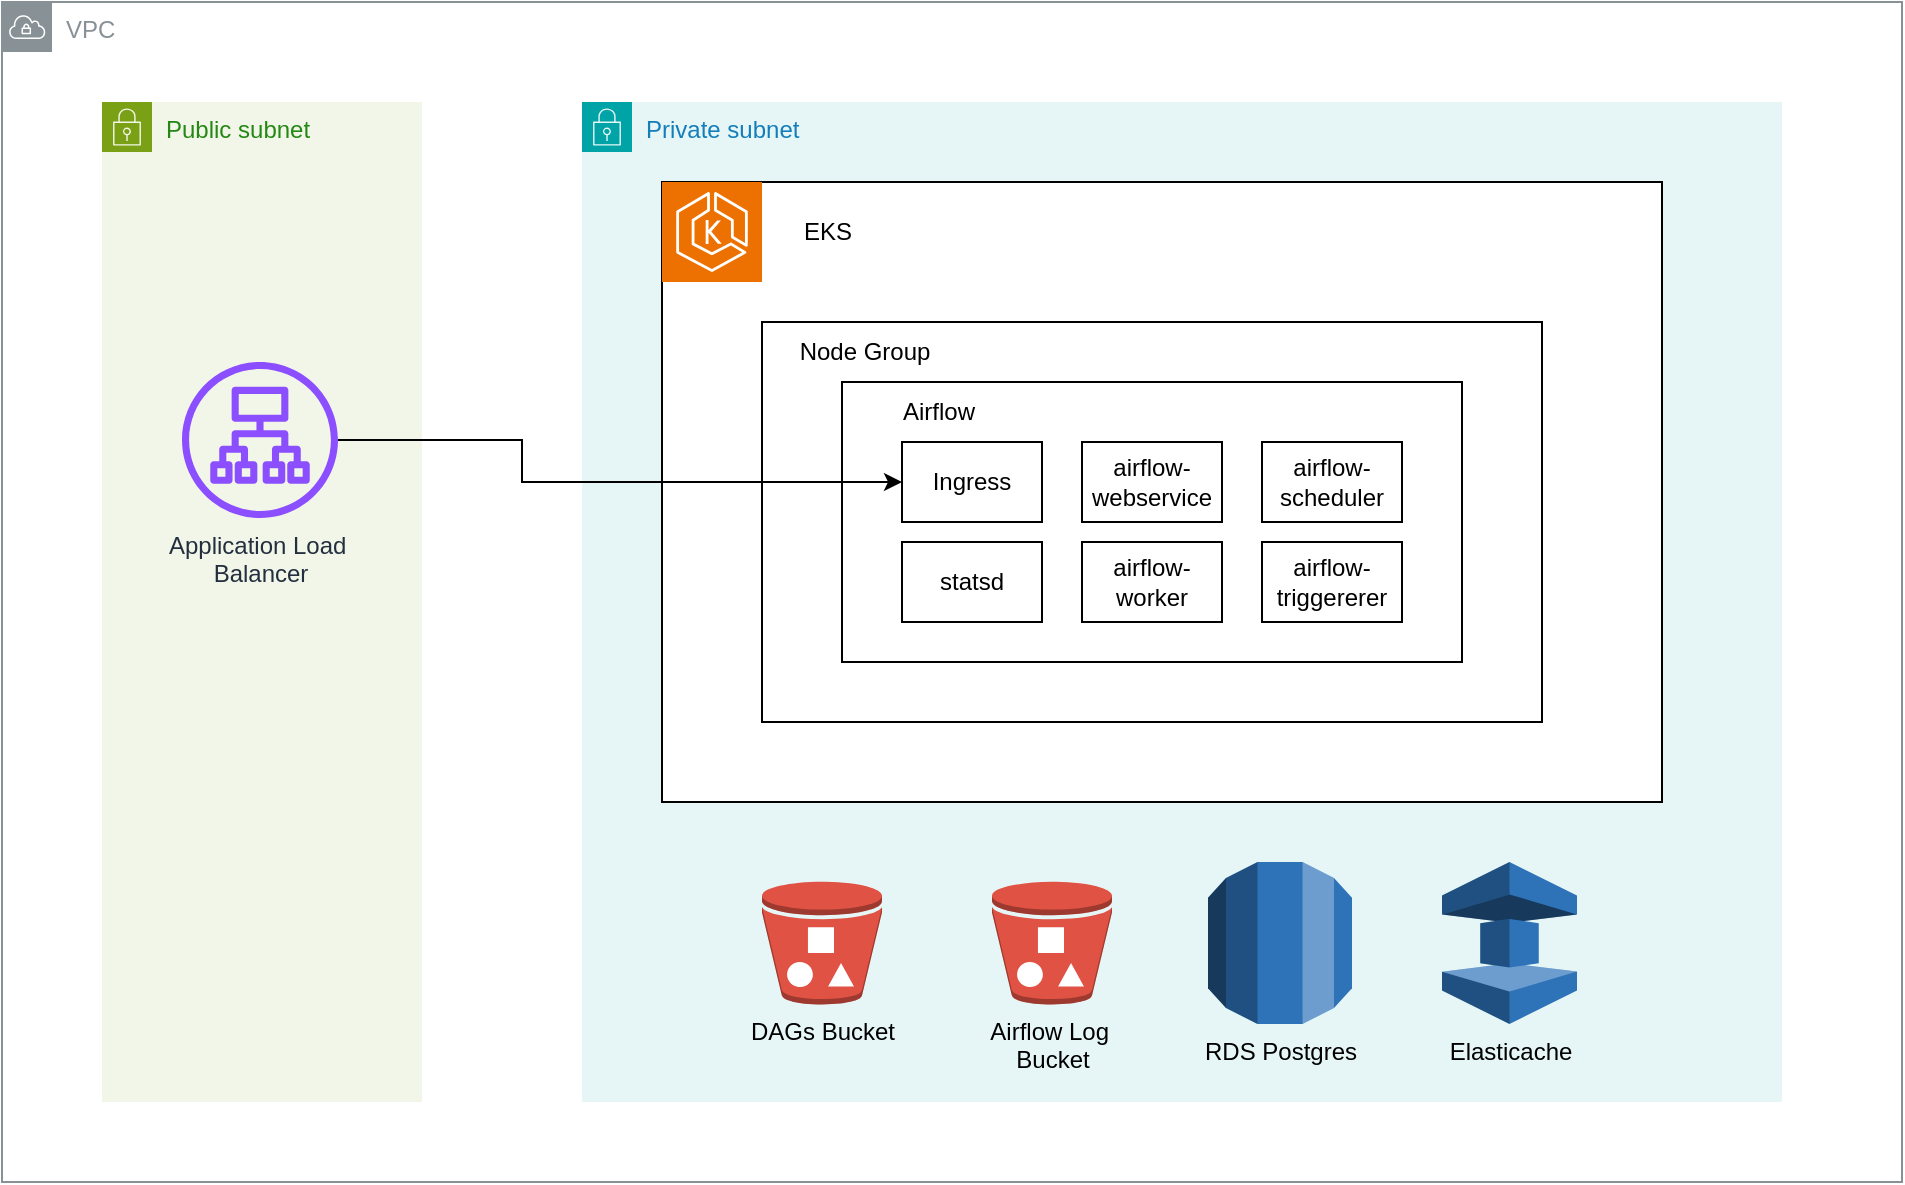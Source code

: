 <mxfile version="24.7.6">
  <diagram name="Página-1" id="OF_5TvAGyf2ryyTDgMmn">
    <mxGraphModel dx="1762" dy="777" grid="1" gridSize="10" guides="1" tooltips="1" connect="1" arrows="1" fold="1" page="1" pageScale="1" pageWidth="827" pageHeight="1169" math="0" shadow="0">
      <root>
        <mxCell id="0" />
        <mxCell id="1" parent="0" />
        <mxCell id="SNIxnUnF9VFZRmYHE7ty-3" value="VPC" style="sketch=0;outlineConnect=0;gradientColor=none;html=1;whiteSpace=wrap;fontSize=12;fontStyle=0;shape=mxgraph.aws4.group;grIcon=mxgraph.aws4.group_vpc;strokeColor=#879196;fillColor=none;verticalAlign=top;align=left;spacingLeft=30;fontColor=#879196;dashed=0;" vertex="1" parent="1">
          <mxGeometry x="30" y="310" width="950" height="590" as="geometry" />
        </mxCell>
        <mxCell id="SNIxnUnF9VFZRmYHE7ty-7" value="Public subnet" style="points=[[0,0],[0.25,0],[0.5,0],[0.75,0],[1,0],[1,0.25],[1,0.5],[1,0.75],[1,1],[0.75,1],[0.5,1],[0.25,1],[0,1],[0,0.75],[0,0.5],[0,0.25]];outlineConnect=0;gradientColor=none;html=1;whiteSpace=wrap;fontSize=12;fontStyle=0;container=1;pointerEvents=0;collapsible=0;recursiveResize=0;shape=mxgraph.aws4.group;grIcon=mxgraph.aws4.group_security_group;grStroke=0;strokeColor=#7AA116;fillColor=#F2F6E8;verticalAlign=top;align=left;spacingLeft=30;fontColor=#248814;dashed=0;" vertex="1" parent="1">
          <mxGeometry x="80" y="360" width="160" height="500" as="geometry" />
        </mxCell>
        <mxCell id="SNIxnUnF9VFZRmYHE7ty-10" value="Application Load&amp;nbsp;&lt;div&gt;Balancer&lt;/div&gt;" style="sketch=0;outlineConnect=0;fontColor=#232F3E;gradientColor=none;fillColor=#8C4FFF;strokeColor=none;dashed=0;verticalLabelPosition=bottom;verticalAlign=top;align=center;html=1;fontSize=12;fontStyle=0;aspect=fixed;pointerEvents=1;shape=mxgraph.aws4.application_load_balancer;" vertex="1" parent="SNIxnUnF9VFZRmYHE7ty-7">
          <mxGeometry x="40" y="130" width="78" height="78" as="geometry" />
        </mxCell>
        <mxCell id="SNIxnUnF9VFZRmYHE7ty-9" value="Private subnet" style="points=[[0,0],[0.25,0],[0.5,0],[0.75,0],[1,0],[1,0.25],[1,0.5],[1,0.75],[1,1],[0.75,1],[0.5,1],[0.25,1],[0,1],[0,0.75],[0,0.5],[0,0.25]];outlineConnect=0;gradientColor=none;html=1;whiteSpace=wrap;fontSize=12;fontStyle=0;container=1;pointerEvents=0;collapsible=0;recursiveResize=0;shape=mxgraph.aws4.group;grIcon=mxgraph.aws4.group_security_group;grStroke=0;strokeColor=#00A4A6;fillColor=#E6F6F7;verticalAlign=top;align=left;spacingLeft=30;fontColor=#147EBA;dashed=0;" vertex="1" parent="1">
          <mxGeometry x="320" y="360" width="600" height="500" as="geometry" />
        </mxCell>
        <mxCell id="SNIxnUnF9VFZRmYHE7ty-26" value="DAGs Bucket" style="outlineConnect=0;dashed=0;verticalLabelPosition=bottom;verticalAlign=top;align=center;html=1;shape=mxgraph.aws3.bucket_with_objects;fillColor=#E05243;gradientColor=none;" vertex="1" parent="SNIxnUnF9VFZRmYHE7ty-9">
          <mxGeometry x="90" y="389.75" width="60" height="61.5" as="geometry" />
        </mxCell>
        <mxCell id="SNIxnUnF9VFZRmYHE7ty-29" value="Airflow Log&amp;nbsp;&lt;div&gt;Bucket&lt;/div&gt;" style="outlineConnect=0;dashed=0;verticalLabelPosition=bottom;verticalAlign=top;align=center;html=1;shape=mxgraph.aws3.bucket_with_objects;fillColor=#E05243;gradientColor=none;" vertex="1" parent="SNIxnUnF9VFZRmYHE7ty-9">
          <mxGeometry x="205" y="389.75" width="60" height="61.5" as="geometry" />
        </mxCell>
        <mxCell id="SNIxnUnF9VFZRmYHE7ty-30" value="RDS Postgres" style="outlineConnect=0;dashed=0;verticalLabelPosition=bottom;verticalAlign=top;align=center;html=1;shape=mxgraph.aws3.rds;fillColor=#2E73B8;gradientColor=none;" vertex="1" parent="SNIxnUnF9VFZRmYHE7ty-9">
          <mxGeometry x="313" y="380" width="72" height="81" as="geometry" />
        </mxCell>
        <mxCell id="SNIxnUnF9VFZRmYHE7ty-32" value="Elasticache" style="outlineConnect=0;dashed=0;verticalLabelPosition=bottom;verticalAlign=top;align=center;html=1;shape=mxgraph.aws3.elasticache;fillColor=#2E73B8;gradientColor=none;" vertex="1" parent="SNIxnUnF9VFZRmYHE7ty-9">
          <mxGeometry x="430" y="380" width="67.5" height="81" as="geometry" />
        </mxCell>
        <mxCell id="SNIxnUnF9VFZRmYHE7ty-12" value="" style="rounded=0;whiteSpace=wrap;html=1;" vertex="1" parent="1">
          <mxGeometry x="360" y="400" width="500" height="310" as="geometry" />
        </mxCell>
        <mxCell id="SNIxnUnF9VFZRmYHE7ty-14" value="" style="group" vertex="1" connectable="0" parent="1">
          <mxGeometry x="360" y="400" width="113" height="50" as="geometry" />
        </mxCell>
        <mxCell id="SNIxnUnF9VFZRmYHE7ty-11" value="" style="sketch=0;points=[[0,0,0],[0.25,0,0],[0.5,0,0],[0.75,0,0],[1,0,0],[0,1,0],[0.25,1,0],[0.5,1,0],[0.75,1,0],[1,1,0],[0,0.25,0],[0,0.5,0],[0,0.75,0],[1,0.25,0],[1,0.5,0],[1,0.75,0]];outlineConnect=0;fontColor=#232F3E;fillColor=#ED7100;strokeColor=#ffffff;dashed=0;verticalLabelPosition=bottom;verticalAlign=top;align=center;html=1;fontSize=12;fontStyle=0;aspect=fixed;shape=mxgraph.aws4.resourceIcon;resIcon=mxgraph.aws4.eks;" vertex="1" parent="SNIxnUnF9VFZRmYHE7ty-14">
          <mxGeometry width="50" height="50" as="geometry" />
        </mxCell>
        <mxCell id="SNIxnUnF9VFZRmYHE7ty-13" value="EKS" style="text;html=1;align=center;verticalAlign=middle;whiteSpace=wrap;rounded=0;" vertex="1" parent="SNIxnUnF9VFZRmYHE7ty-14">
          <mxGeometry x="53" y="10" width="60" height="30" as="geometry" />
        </mxCell>
        <mxCell id="SNIxnUnF9VFZRmYHE7ty-15" value="" style="rounded=0;whiteSpace=wrap;html=1;" vertex="1" parent="1">
          <mxGeometry x="410" y="470" width="390" height="200" as="geometry" />
        </mxCell>
        <mxCell id="SNIxnUnF9VFZRmYHE7ty-16" value="Node Group" style="text;html=1;align=center;verticalAlign=middle;whiteSpace=wrap;rounded=0;" vertex="1" parent="1">
          <mxGeometry x="413" y="470" width="97" height="30" as="geometry" />
        </mxCell>
        <mxCell id="SNIxnUnF9VFZRmYHE7ty-17" value="" style="rounded=0;whiteSpace=wrap;html=1;" vertex="1" parent="1">
          <mxGeometry x="450" y="500" width="310" height="140" as="geometry" />
        </mxCell>
        <mxCell id="SNIxnUnF9VFZRmYHE7ty-18" value="Airflow" style="text;html=1;align=center;verticalAlign=middle;whiteSpace=wrap;rounded=0;" vertex="1" parent="1">
          <mxGeometry x="450" y="500" width="97" height="30" as="geometry" />
        </mxCell>
        <mxCell id="SNIxnUnF9VFZRmYHE7ty-19" value="Ingress" style="rounded=0;whiteSpace=wrap;html=1;" vertex="1" parent="1">
          <mxGeometry x="480" y="530" width="70" height="40" as="geometry" />
        </mxCell>
        <mxCell id="SNIxnUnF9VFZRmYHE7ty-20" value="airflow-webservice" style="rounded=0;whiteSpace=wrap;html=1;" vertex="1" parent="1">
          <mxGeometry x="570" y="530" width="70" height="40" as="geometry" />
        </mxCell>
        <mxCell id="SNIxnUnF9VFZRmYHE7ty-21" value="airflow-scheduler" style="rounded=0;whiteSpace=wrap;html=1;" vertex="1" parent="1">
          <mxGeometry x="660" y="530" width="70" height="40" as="geometry" />
        </mxCell>
        <mxCell id="SNIxnUnF9VFZRmYHE7ty-22" value="airflow-triggererer" style="rounded=0;whiteSpace=wrap;html=1;" vertex="1" parent="1">
          <mxGeometry x="660" y="580" width="70" height="40" as="geometry" />
        </mxCell>
        <mxCell id="SNIxnUnF9VFZRmYHE7ty-23" value="statsd" style="rounded=0;whiteSpace=wrap;html=1;" vertex="1" parent="1">
          <mxGeometry x="480" y="580" width="70" height="40" as="geometry" />
        </mxCell>
        <mxCell id="SNIxnUnF9VFZRmYHE7ty-24" value="airflow-worker" style="rounded=0;whiteSpace=wrap;html=1;" vertex="1" parent="1">
          <mxGeometry x="570" y="580" width="70" height="40" as="geometry" />
        </mxCell>
        <mxCell id="SNIxnUnF9VFZRmYHE7ty-25" style="edgeStyle=orthogonalEdgeStyle;rounded=0;orthogonalLoop=1;jettySize=auto;html=1;entryX=0;entryY=0.5;entryDx=0;entryDy=0;" edge="1" parent="1" source="SNIxnUnF9VFZRmYHE7ty-10" target="SNIxnUnF9VFZRmYHE7ty-19">
          <mxGeometry relative="1" as="geometry">
            <Array as="points">
              <mxPoint x="290" y="529" />
              <mxPoint x="290" y="550" />
            </Array>
          </mxGeometry>
        </mxCell>
      </root>
    </mxGraphModel>
  </diagram>
</mxfile>

